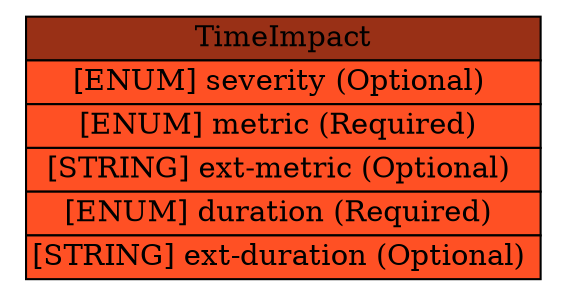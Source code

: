 digraph TimeImpact {
	graph [rankdir=LR];
	node [label="\N"];
	graph [bb="0,0,258,128"];
	TimeImpact [label=<<table BORDER="0" CELLBORDER="1" CELLSPACING="0"> <tr > <td BGCOLOR="#993016" HREF="/idmef_parser/IODEF/TimeImpact.html" TITLE="The TimeImpact class describes the impact of the incident on an organization as a function of time. It provides a way to convey down time and recovery time. ">TimeImpact</td> </tr>" %<tr><td BGCOLOR="#FF5024"  HREF="/idmef_parser/IODEF/TimeImpact.html" TITLE="An estimate of the relative severity of the activity.  The permitted values are shown below.  There is no default value.">[ENUM] severity (Optional) </td></tr>%<tr><td BGCOLOR="#FF5024"  HREF="/idmef_parser/IODEF/TimeImpact.html" TITLE="Defines the metric in which the time is expressed.  The permitted values are shown below.  There is no default value.">[ENUM] metric (Required) </td></tr>%<tr><td BGCOLOR="#FF5024"  HREF="/idmef_parser/IODEF/TimeImpact.html" TITLE="A means by which to extend the metric attribute.  See Section 5.1.">[STRING] ext-metric (Optional) </td></tr>%<tr><td BGCOLOR="#FF5024"  HREF="/idmef_parser/IODEF/TimeImpact.html" TITLE="Defines a unit of time, that when combined with the metric attribute, fully describes a metric of impact that will be conveyed in the element content.  The permitted values are shown below.  The default value is &quot;hour&quot;.">[ENUM] duration (Required) </td></tr>%<tr><td BGCOLOR="#FF5024"  HREF="/idmef_parser/IODEF/TimeImpact.html" TITLE="A means by which to extend the duration attribute.  See Section 5.1.">[STRING] ext-duration (Optional) </td></tr>%</table>>, shape=plaintext, pos="129,64", width="3.5556", height="1.7917"];
}
